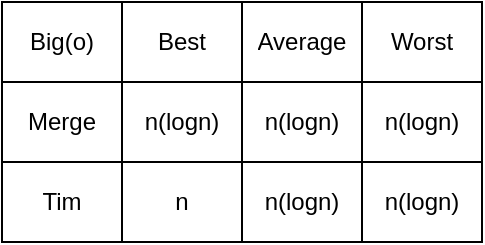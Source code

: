 <mxfile version="14.1.2" type="device"><diagram id="YBqXXmLzKjaH1xpSy62n" name="Page-1"><mxGraphModel dx="1038" dy="580" grid="1" gridSize="10" guides="1" tooltips="1" connect="1" arrows="1" fold="1" page="1" pageScale="1" pageWidth="850" pageHeight="1100" math="0" shadow="0"><root><mxCell id="0"/><mxCell id="1" parent="0"/><mxCell id="dyqHLbdvCjS_YGnoSg8q-1" value="" style="shape=table;html=1;whiteSpace=wrap;startSize=0;container=1;collapsible=0;childLayout=tableLayout;" vertex="1" parent="1"><mxGeometry x="330" y="240" width="240" height="120" as="geometry"/></mxCell><mxCell id="dyqHLbdvCjS_YGnoSg8q-2" value="" style="shape=partialRectangle;html=1;whiteSpace=wrap;collapsible=0;dropTarget=0;pointerEvents=0;fillColor=none;top=0;left=0;bottom=0;right=0;points=[[0,0.5],[1,0.5]];portConstraint=eastwest;" vertex="1" parent="dyqHLbdvCjS_YGnoSg8q-1"><mxGeometry width="240" height="40" as="geometry"/></mxCell><mxCell id="dyqHLbdvCjS_YGnoSg8q-3" value="Big(o)" style="shape=partialRectangle;html=1;whiteSpace=wrap;connectable=0;fillColor=none;top=0;left=0;bottom=0;right=0;overflow=hidden;" vertex="1" parent="dyqHLbdvCjS_YGnoSg8q-2"><mxGeometry width="60" height="40" as="geometry"/></mxCell><mxCell id="dyqHLbdvCjS_YGnoSg8q-4" value="&lt;span&gt;Best&lt;/span&gt;" style="shape=partialRectangle;html=1;whiteSpace=wrap;connectable=0;fillColor=none;top=0;left=0;bottom=0;right=0;overflow=hidden;" vertex="1" parent="dyqHLbdvCjS_YGnoSg8q-2"><mxGeometry x="60" width="60" height="40" as="geometry"/></mxCell><mxCell id="dyqHLbdvCjS_YGnoSg8q-5" value="&lt;span&gt;Average&lt;/span&gt;" style="shape=partialRectangle;html=1;whiteSpace=wrap;connectable=0;fillColor=none;top=0;left=0;bottom=0;right=0;overflow=hidden;" vertex="1" parent="dyqHLbdvCjS_YGnoSg8q-2"><mxGeometry x="120" width="60" height="40" as="geometry"/></mxCell><mxCell id="dyqHLbdvCjS_YGnoSg8q-18" value="&lt;span&gt;Worst&lt;/span&gt;" style="shape=partialRectangle;html=1;whiteSpace=wrap;connectable=0;fillColor=none;top=0;left=0;bottom=0;right=0;overflow=hidden;" vertex="1" parent="dyqHLbdvCjS_YGnoSg8q-2"><mxGeometry x="180" width="60" height="40" as="geometry"/></mxCell><mxCell id="dyqHLbdvCjS_YGnoSg8q-6" value="" style="shape=partialRectangle;html=1;whiteSpace=wrap;collapsible=0;dropTarget=0;pointerEvents=0;fillColor=none;top=0;left=0;bottom=0;right=0;points=[[0,0.5],[1,0.5]];portConstraint=eastwest;" vertex="1" parent="dyqHLbdvCjS_YGnoSg8q-1"><mxGeometry y="40" width="240" height="40" as="geometry"/></mxCell><mxCell id="dyqHLbdvCjS_YGnoSg8q-7" value="Merge" style="shape=partialRectangle;html=1;whiteSpace=wrap;connectable=0;fillColor=none;top=0;left=0;bottom=0;right=0;overflow=hidden;" vertex="1" parent="dyqHLbdvCjS_YGnoSg8q-6"><mxGeometry width="60" height="40" as="geometry"/></mxCell><mxCell id="dyqHLbdvCjS_YGnoSg8q-8" value="n(logn)" style="shape=partialRectangle;html=1;whiteSpace=wrap;connectable=0;fillColor=none;top=0;left=0;bottom=0;right=0;overflow=hidden;" vertex="1" parent="dyqHLbdvCjS_YGnoSg8q-6"><mxGeometry x="60" width="60" height="40" as="geometry"/></mxCell><mxCell id="dyqHLbdvCjS_YGnoSg8q-9" value="&lt;span&gt;n(logn)&lt;/span&gt;" style="shape=partialRectangle;html=1;whiteSpace=wrap;connectable=0;fillColor=none;top=0;left=0;bottom=0;right=0;overflow=hidden;" vertex="1" parent="dyqHLbdvCjS_YGnoSg8q-6"><mxGeometry x="120" width="60" height="40" as="geometry"/></mxCell><mxCell id="dyqHLbdvCjS_YGnoSg8q-19" value="&lt;span&gt;n(logn)&lt;/span&gt;" style="shape=partialRectangle;html=1;whiteSpace=wrap;connectable=0;fillColor=none;top=0;left=0;bottom=0;right=0;overflow=hidden;" vertex="1" parent="dyqHLbdvCjS_YGnoSg8q-6"><mxGeometry x="180" width="60" height="40" as="geometry"/></mxCell><mxCell id="dyqHLbdvCjS_YGnoSg8q-10" value="" style="shape=partialRectangle;html=1;whiteSpace=wrap;collapsible=0;dropTarget=0;pointerEvents=0;fillColor=none;top=0;left=0;bottom=0;right=0;points=[[0,0.5],[1,0.5]];portConstraint=eastwest;" vertex="1" parent="dyqHLbdvCjS_YGnoSg8q-1"><mxGeometry y="80" width="240" height="40" as="geometry"/></mxCell><mxCell id="dyqHLbdvCjS_YGnoSg8q-11" value="Tim" style="shape=partialRectangle;html=1;whiteSpace=wrap;connectable=0;fillColor=none;top=0;left=0;bottom=0;right=0;overflow=hidden;" vertex="1" parent="dyqHLbdvCjS_YGnoSg8q-10"><mxGeometry width="60" height="40" as="geometry"/></mxCell><mxCell id="dyqHLbdvCjS_YGnoSg8q-12" value="&lt;span&gt;n&lt;/span&gt;" style="shape=partialRectangle;html=1;whiteSpace=wrap;connectable=0;fillColor=none;top=0;left=0;bottom=0;right=0;overflow=hidden;" vertex="1" parent="dyqHLbdvCjS_YGnoSg8q-10"><mxGeometry x="60" width="60" height="40" as="geometry"/></mxCell><mxCell id="dyqHLbdvCjS_YGnoSg8q-13" value="&lt;span&gt;n(logn)&lt;/span&gt;" style="shape=partialRectangle;html=1;whiteSpace=wrap;connectable=0;fillColor=none;top=0;left=0;bottom=0;right=0;overflow=hidden;" vertex="1" parent="dyqHLbdvCjS_YGnoSg8q-10"><mxGeometry x="120" width="60" height="40" as="geometry"/></mxCell><mxCell id="dyqHLbdvCjS_YGnoSg8q-20" value="n(logn)" style="shape=partialRectangle;html=1;whiteSpace=wrap;connectable=0;fillColor=none;top=0;left=0;bottom=0;right=0;overflow=hidden;" vertex="1" parent="dyqHLbdvCjS_YGnoSg8q-10"><mxGeometry x="180" width="60" height="40" as="geometry"/></mxCell></root></mxGraphModel></diagram></mxfile>